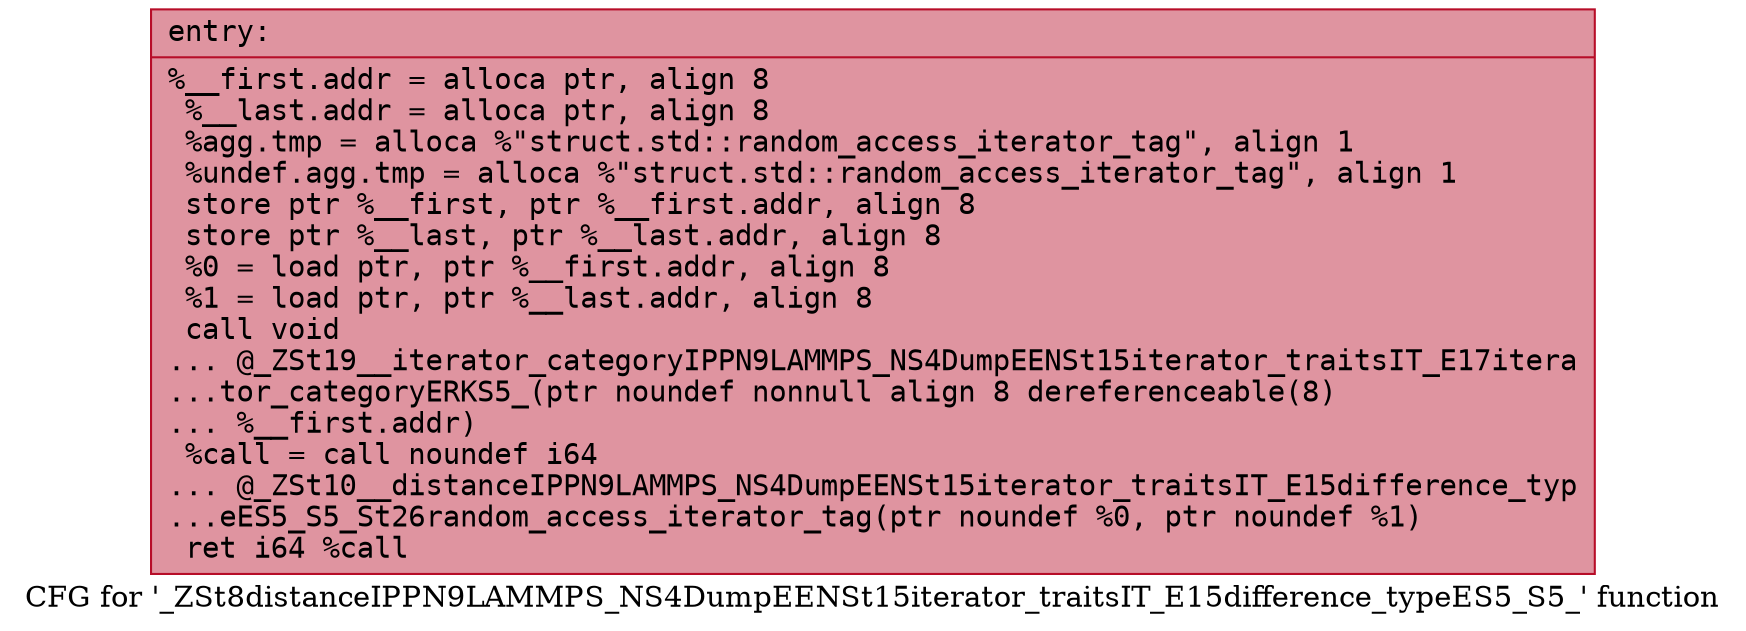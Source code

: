 digraph "CFG for '_ZSt8distanceIPPN9LAMMPS_NS4DumpEENSt15iterator_traitsIT_E15difference_typeES5_S5_' function" {
	label="CFG for '_ZSt8distanceIPPN9LAMMPS_NS4DumpEENSt15iterator_traitsIT_E15difference_typeES5_S5_' function";

	Node0x559d9a38a900 [shape=record,color="#b70d28ff", style=filled, fillcolor="#b70d2870" fontname="Courier",label="{entry:\l|  %__first.addr = alloca ptr, align 8\l  %__last.addr = alloca ptr, align 8\l  %agg.tmp = alloca %\"struct.std::random_access_iterator_tag\", align 1\l  %undef.agg.tmp = alloca %\"struct.std::random_access_iterator_tag\", align 1\l  store ptr %__first, ptr %__first.addr, align 8\l  store ptr %__last, ptr %__last.addr, align 8\l  %0 = load ptr, ptr %__first.addr, align 8\l  %1 = load ptr, ptr %__last.addr, align 8\l  call void\l... @_ZSt19__iterator_categoryIPPN9LAMMPS_NS4DumpEENSt15iterator_traitsIT_E17itera\l...tor_categoryERKS5_(ptr noundef nonnull align 8 dereferenceable(8)\l... %__first.addr)\l  %call = call noundef i64\l... @_ZSt10__distanceIPPN9LAMMPS_NS4DumpEENSt15iterator_traitsIT_E15difference_typ\l...eES5_S5_St26random_access_iterator_tag(ptr noundef %0, ptr noundef %1)\l  ret i64 %call\l}"];
}
